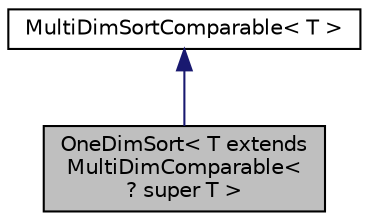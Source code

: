 digraph "OneDimSort&lt; T extends MultiDimComparable&lt;? super T &gt;"
{
 // INTERACTIVE_SVG=YES
  bgcolor="transparent";
  edge [fontname="Helvetica",fontsize="10",labelfontname="Helvetica",labelfontsize="10"];
  node [fontname="Helvetica",fontsize="10",shape=record];
  Node0 [label="OneDimSort\< T extends\l MultiDimComparable\<\l? super T \>",height=0.2,width=0.4,color="black", fillcolor="grey75", style="filled", fontcolor="black"];
  Node1 -> Node0 [dir="back",color="midnightblue",fontsize="10",style="solid",fontname="Helvetica"];
  Node1 [label="MultiDimSortComparable\< T \>",height=0.2,width=0.4,color="black",URL="$de/d89/interfaceumontreal_1_1ssj_1_1util_1_1sort_1_1MultiDimSortComparable.html"];
}
